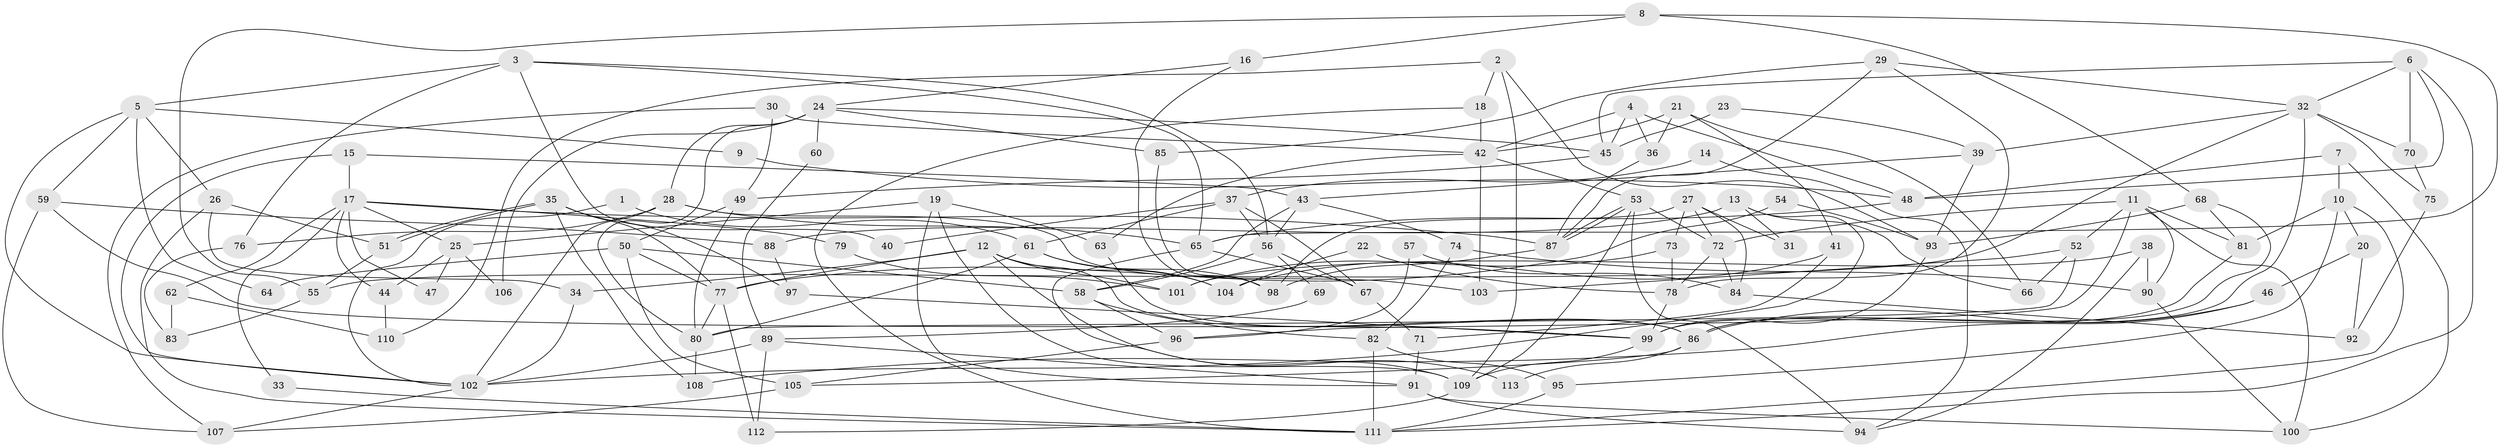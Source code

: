 // Generated by graph-tools (version 1.1) at 2025/14/03/09/25 04:14:58]
// undirected, 113 vertices, 226 edges
graph export_dot {
graph [start="1"]
  node [color=gray90,style=filled];
  1;
  2;
  3;
  4;
  5;
  6;
  7;
  8;
  9;
  10;
  11;
  12;
  13;
  14;
  15;
  16;
  17;
  18;
  19;
  20;
  21;
  22;
  23;
  24;
  25;
  26;
  27;
  28;
  29;
  30;
  31;
  32;
  33;
  34;
  35;
  36;
  37;
  38;
  39;
  40;
  41;
  42;
  43;
  44;
  45;
  46;
  47;
  48;
  49;
  50;
  51;
  52;
  53;
  54;
  55;
  56;
  57;
  58;
  59;
  60;
  61;
  62;
  63;
  64;
  65;
  66;
  67;
  68;
  69;
  70;
  71;
  72;
  73;
  74;
  75;
  76;
  77;
  78;
  79;
  80;
  81;
  82;
  83;
  84;
  85;
  86;
  87;
  88;
  89;
  90;
  91;
  92;
  93;
  94;
  95;
  96;
  97;
  98;
  99;
  100;
  101;
  102;
  103;
  104;
  105;
  106;
  107;
  108;
  109;
  110;
  111;
  112;
  113;
  1 -- 61;
  1 -- 102;
  2 -- 18;
  2 -- 93;
  2 -- 109;
  2 -- 110;
  3 -- 5;
  3 -- 56;
  3 -- 40;
  3 -- 65;
  3 -- 76;
  4 -- 42;
  4 -- 36;
  4 -- 45;
  4 -- 48;
  5 -- 102;
  5 -- 26;
  5 -- 9;
  5 -- 59;
  5 -- 64;
  6 -- 111;
  6 -- 48;
  6 -- 32;
  6 -- 45;
  6 -- 70;
  7 -- 100;
  7 -- 48;
  7 -- 10;
  8 -- 65;
  8 -- 16;
  8 -- 55;
  8 -- 68;
  9 -- 48;
  10 -- 111;
  10 -- 20;
  10 -- 81;
  10 -- 95;
  11 -- 72;
  11 -- 90;
  11 -- 52;
  11 -- 81;
  11 -- 96;
  11 -- 100;
  12 -- 104;
  12 -- 77;
  12 -- 34;
  12 -- 86;
  12 -- 101;
  12 -- 113;
  13 -- 88;
  13 -- 102;
  13 -- 31;
  13 -- 66;
  14 -- 37;
  14 -- 94;
  15 -- 17;
  15 -- 102;
  15 -- 43;
  16 -- 98;
  16 -- 24;
  17 -- 87;
  17 -- 44;
  17 -- 25;
  17 -- 33;
  17 -- 47;
  17 -- 62;
  17 -- 79;
  18 -- 42;
  18 -- 111;
  19 -- 109;
  19 -- 91;
  19 -- 25;
  19 -- 63;
  20 -- 46;
  20 -- 92;
  21 -- 42;
  21 -- 66;
  21 -- 36;
  21 -- 41;
  22 -- 78;
  22 -- 104;
  23 -- 45;
  23 -- 39;
  24 -- 45;
  24 -- 80;
  24 -- 28;
  24 -- 60;
  24 -- 85;
  24 -- 106;
  25 -- 44;
  25 -- 47;
  25 -- 106;
  26 -- 34;
  26 -- 51;
  26 -- 111;
  27 -- 72;
  27 -- 84;
  27 -- 31;
  27 -- 73;
  27 -- 98;
  28 -- 65;
  28 -- 76;
  28 -- 102;
  28 -- 103;
  29 -- 32;
  29 -- 87;
  29 -- 78;
  29 -- 85;
  30 -- 49;
  30 -- 107;
  30 -- 42;
  32 -- 86;
  32 -- 39;
  32 -- 55;
  32 -- 70;
  32 -- 75;
  33 -- 111;
  34 -- 102;
  35 -- 51;
  35 -- 51;
  35 -- 77;
  35 -- 97;
  35 -- 108;
  36 -- 87;
  37 -- 67;
  37 -- 56;
  37 -- 40;
  37 -- 61;
  38 -- 101;
  38 -- 94;
  38 -- 90;
  39 -- 93;
  39 -- 43;
  41 -- 71;
  41 -- 104;
  42 -- 63;
  42 -- 53;
  42 -- 103;
  43 -- 56;
  43 -- 58;
  43 -- 74;
  44 -- 110;
  45 -- 49;
  46 -- 86;
  46 -- 108;
  48 -- 65;
  49 -- 80;
  49 -- 50;
  50 -- 58;
  50 -- 64;
  50 -- 77;
  50 -- 105;
  51 -- 55;
  52 -- 103;
  52 -- 66;
  52 -- 80;
  53 -- 87;
  53 -- 87;
  53 -- 72;
  53 -- 94;
  53 -- 109;
  54 -- 93;
  54 -- 77;
  55 -- 83;
  56 -- 58;
  56 -- 67;
  56 -- 69;
  57 -- 84;
  57 -- 96;
  58 -- 96;
  58 -- 82;
  59 -- 99;
  59 -- 88;
  59 -- 107;
  60 -- 89;
  61 -- 98;
  61 -- 80;
  61 -- 104;
  62 -- 83;
  62 -- 110;
  63 -- 86;
  65 -- 109;
  65 -- 67;
  67 -- 71;
  68 -- 81;
  68 -- 86;
  68 -- 93;
  69 -- 89;
  70 -- 75;
  71 -- 91;
  72 -- 78;
  72 -- 84;
  73 -- 78;
  73 -- 101;
  74 -- 82;
  74 -- 90;
  75 -- 92;
  76 -- 83;
  77 -- 80;
  77 -- 112;
  78 -- 99;
  79 -- 101;
  80 -- 108;
  81 -- 99;
  82 -- 111;
  82 -- 95;
  84 -- 92;
  85 -- 98;
  86 -- 105;
  86 -- 113;
  87 -- 98;
  88 -- 97;
  89 -- 112;
  89 -- 102;
  89 -- 91;
  90 -- 100;
  91 -- 100;
  91 -- 94;
  93 -- 99;
  95 -- 111;
  96 -- 105;
  97 -- 99;
  99 -- 109;
  102 -- 107;
  105 -- 107;
  109 -- 112;
}
